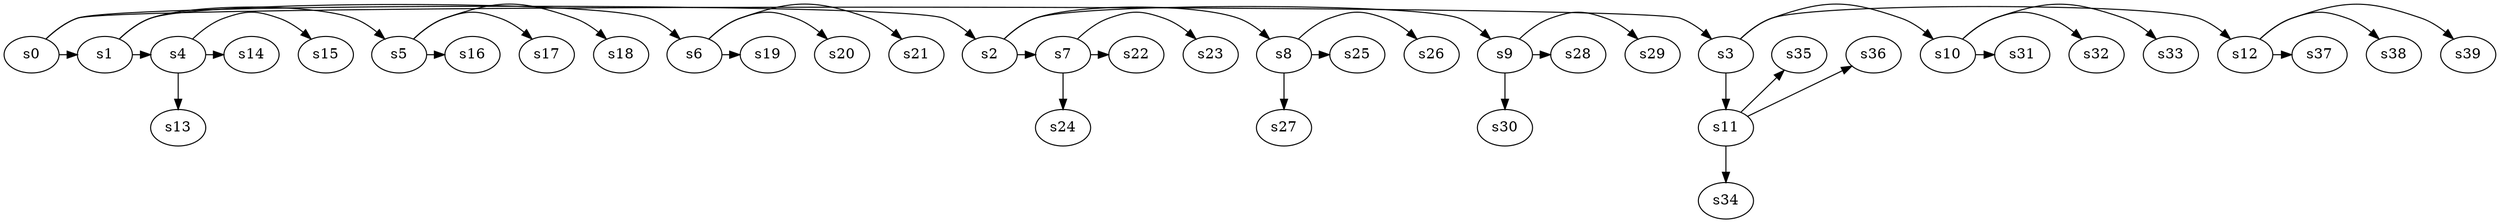 digraph game_0395_branch_4_3 {
    s0 [name="s0", player=0];
    s1 [name="s1", player=0];
    s2 [name="s2", player=1];
    s3 [name="s3", player=1, target=1];
    s4 [name="s4", player=0, target=1];
    s5 [name="s5", player=0];
    s6 [name="s6", player=1];
    s7 [name="s7", player=0];
    s8 [name="s8", player=1];
    s9 [name="s9", player=0, target=1];
    s10 [name="s10", player=0];
    s11 [name="s11", player=0];
    s12 [name="s12", player=1];
    s13 [name="s13", player=0, target=1];
    s14 [name="s14", player=1];
    s15 [name="s15", player=0, target=1];
    s16 [name="s16", player=0];
    s17 [name="s17", player=1, target=1];
    s18 [name="s18", player=0, target=1];
    s19 [name="s19", player=1, target=1];
    s20 [name="s20", player=0];
    s21 [name="s21", player=0];
    s22 [name="s22", player=0];
    s23 [name="s23", player=1];
    s24 [name="s24", player=0];
    s25 [name="s25", player=0, target=1];
    s26 [name="s26", player=1, target=1];
    s27 [name="s27", player=0];
    s28 [name="s28", player=0];
    s29 [name="s29", player=0, target=1];
    s30 [name="s30", player=0, target=1];
    s31 [name="s31", player=1];
    s32 [name="s32", player=0];
    s33 [name="s33", player=1];
    s34 [name="s34", player=0];
    s35 [name="s35", player=0];
    s36 [name="s36", player=0];
    s37 [name="s37", player=0];
    s38 [name="s38", player=1];
    s39 [name="s39", player=1];

    s0 -> s1 [constraint="!(time % 5 == 0)"];
    s0 -> s2 [constraint="time % 3 == 2"];
    s0 -> s3 [constraint="time % 4 == 0 || time % 2 == 1"];
    s1 -> s4 [constraint="time == 9"];
    s1 -> s5 [constraint="time == 4 || time == 10"];
    s1 -> s6 [constraint="time == 1 || time == 2 || time == 7"];
    s2 -> s7 [constraint="!(time % 3 == 0)"];
    s2 -> s8 [constraint="time == 4 || time == 10"];
    s2 -> s9 [constraint="time % 3 == 2"];
    s3 -> s10 [constraint="time % 3 == 0"];
    s3 -> s11;
    s3 -> s12 [constraint="time == 1 || time == 12"];
    s4 -> s13;
    s4 -> s14 [constraint="time % 5 == 1"];
    s4 -> s15 [constraint="time % 4 == 1"];
    s5 -> s16 [constraint="time == 5"];
    s5 -> s17 [constraint="!(time % 4 == 0)"];
    s5 -> s18 [constraint="!(time % 3 == 0)"];
    s6 -> s19 [constraint="time % 2 == 0 || time % 2 == 1"];
    s6 -> s20 [constraint="time == 8 || time == 13"];
    s6 -> s21 [constraint="time == 4"];
    s7 -> s22 [constraint="time % 2 == 1"];
    s7 -> s23 [constraint="time % 2 == 1"];
    s7 -> s24;
    s8 -> s25 [constraint="time == 9"];
    s8 -> s26 [constraint="time % 6 == 1"];
    s8 -> s27;
    s9 -> s28 [constraint="time % 3 == 0 || time % 3 == 1"];
    s9 -> s29 [constraint="time == 4 || time == 8"];
    s9 -> s30;
    s10 -> s31 [constraint="time % 4 == 0 || time % 4 == 1"];
    s10 -> s32 [constraint="!(time % 4 == 0)"];
    s10 -> s33 [constraint="time == 5"];
    s11 -> s34;
    s11 -> s35 [constraint="!(time % 4 == 0)"];
    s11 -> s36 [constraint="time % 3 == 2"];
    s12 -> s37 [constraint="!(time % 3 == 0)"];
    s12 -> s38 [constraint="time == 6 || time == 11 || time == 12"];
    s12 -> s39 [constraint="!(time % 4 == 0)"];
}
